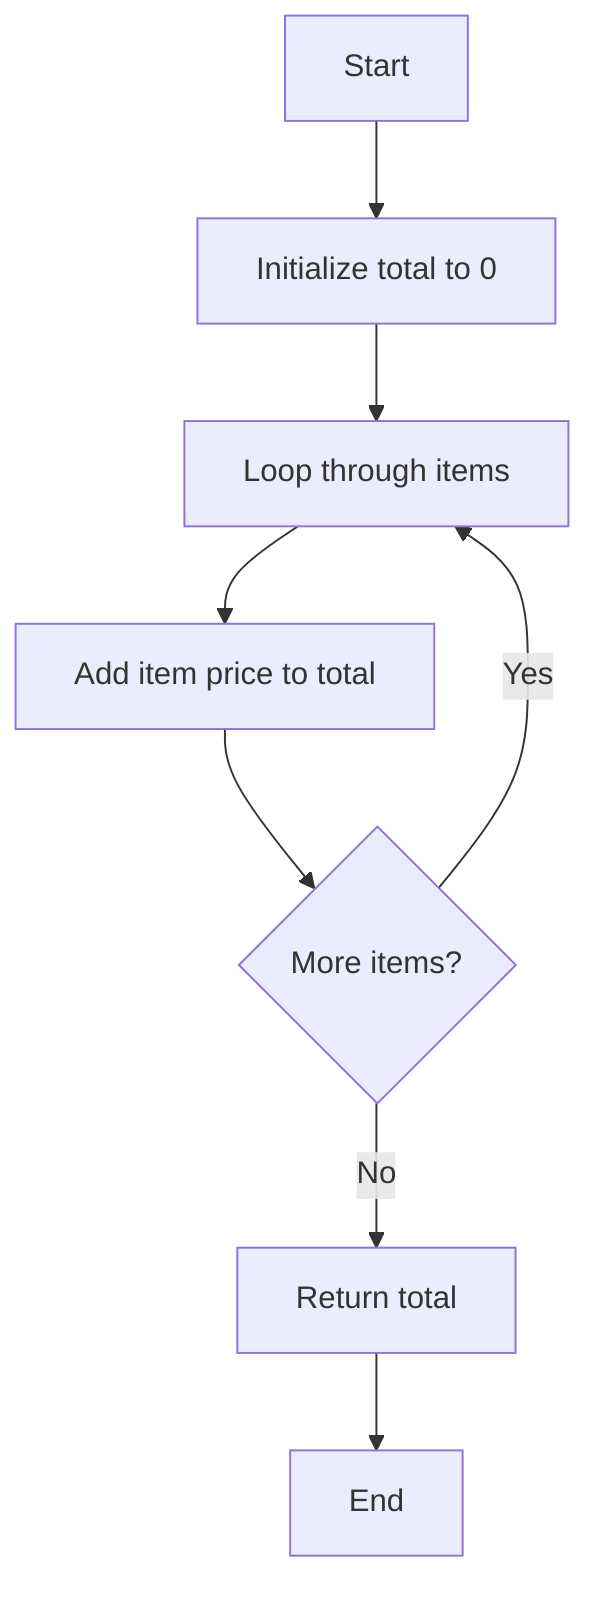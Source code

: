 graph TD
    A[Start] --> B[Initialize total to 0]
    B --> C[Loop through items]
    C --> D[Add item price to total]
    D --> E{More items?}
    E -- Yes --> C
    E -- No --> F[Return total]
    F --> G[End]